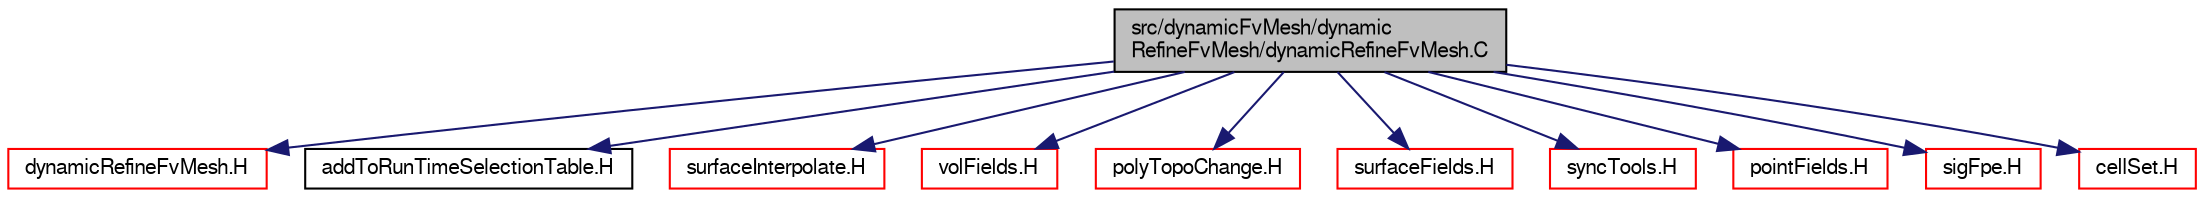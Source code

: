digraph "src/dynamicFvMesh/dynamicRefineFvMesh/dynamicRefineFvMesh.C"
{
  bgcolor="transparent";
  edge [fontname="FreeSans",fontsize="10",labelfontname="FreeSans",labelfontsize="10"];
  node [fontname="FreeSans",fontsize="10",shape=record];
  Node0 [label="src/dynamicFvMesh/dynamic\lRefineFvMesh/dynamicRefineFvMesh.C",height=0.2,width=0.4,color="black", fillcolor="grey75", style="filled", fontcolor="black"];
  Node0 -> Node1 [color="midnightblue",fontsize="10",style="solid",fontname="FreeSans"];
  Node1 [label="dynamicRefineFvMesh.H",height=0.2,width=0.4,color="red",URL="$a00272.html"];
  Node0 -> Node279 [color="midnightblue",fontsize="10",style="solid",fontname="FreeSans"];
  Node279 [label="addToRunTimeSelectionTable.H",height=0.2,width=0.4,color="black",URL="$a09263.html",tooltip="Macros for easy insertion into run-time selection tables. "];
  Node0 -> Node280 [color="midnightblue",fontsize="10",style="solid",fontname="FreeSans"];
  Node280 [label="surfaceInterpolate.H",height=0.2,width=0.4,color="red",URL="$a04307.html",tooltip="Surface Interpolation. "];
  Node0 -> Node284 [color="midnightblue",fontsize="10",style="solid",fontname="FreeSans"];
  Node284 [label="volFields.H",height=0.2,width=0.4,color="red",URL="$a02750.html"];
  Node0 -> Node316 [color="midnightblue",fontsize="10",style="solid",fontname="FreeSans"];
  Node316 [label="polyTopoChange.H",height=0.2,width=0.4,color="red",URL="$a00755.html"];
  Node0 -> Node321 [color="midnightblue",fontsize="10",style="solid",fontname="FreeSans"];
  Node321 [label="surfaceFields.H",height=0.2,width=0.4,color="red",URL="$a02735.html",tooltip="Foam::surfaceFields. "];
  Node0 -> Node328 [color="midnightblue",fontsize="10",style="solid",fontname="FreeSans"];
  Node328 [label="syncTools.H",height=0.2,width=0.4,color="red",URL="$a11768.html"];
  Node0 -> Node341 [color="midnightblue",fontsize="10",style="solid",fontname="FreeSans"];
  Node341 [label="pointFields.H",height=0.2,width=0.4,color="red",URL="$a09881.html"];
  Node0 -> Node351 [color="midnightblue",fontsize="10",style="solid",fontname="FreeSans"];
  Node351 [label="sigFpe.H",height=0.2,width=0.4,color="red",URL="$a12932.html"];
  Node0 -> Node353 [color="midnightblue",fontsize="10",style="solid",fontname="FreeSans"];
  Node353 [label="cellSet.H",height=0.2,width=0.4,color="red",URL="$a08117.html"];
}
